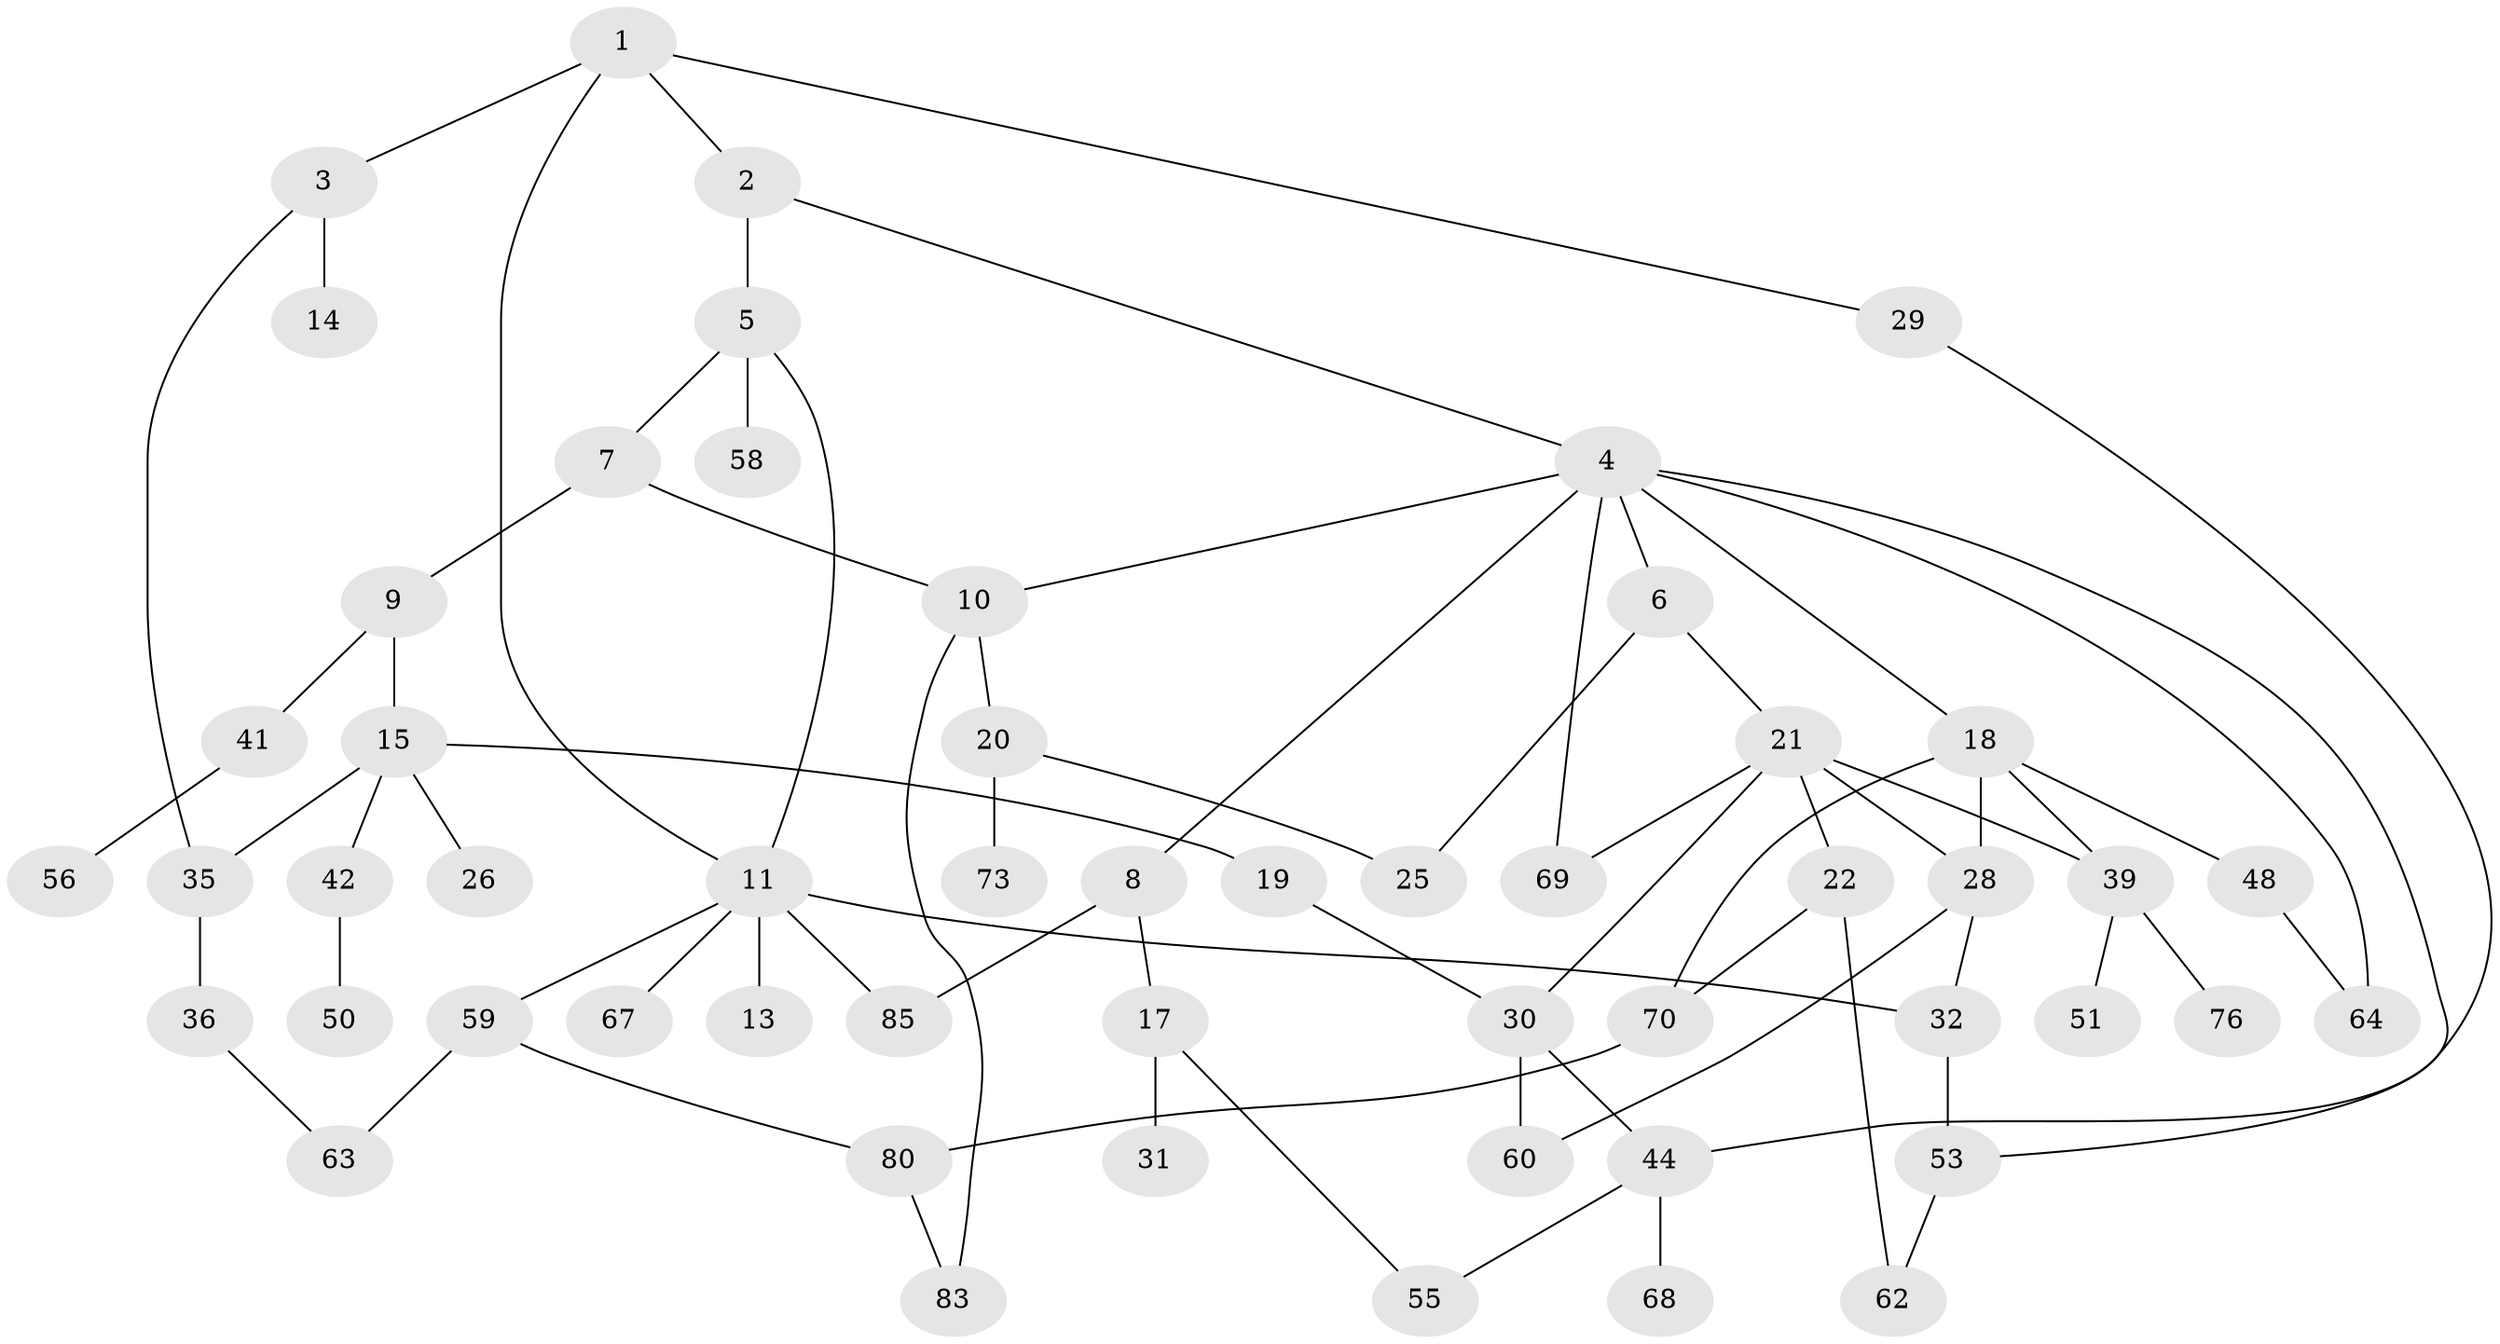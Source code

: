 // original degree distribution, {4: 0.15294117647058825, 3: 0.2, 2: 0.3176470588235294, 7: 0.011764705882352941, 5: 0.03529411764705882, 1: 0.27058823529411763, 6: 0.011764705882352941}
// Generated by graph-tools (version 1.1) at 2025/41/03/06/25 10:41:25]
// undirected, 54 vertices, 73 edges
graph export_dot {
graph [start="1"]
  node [color=gray90,style=filled];
  1 [super="+24"];
  2;
  3 [super="+12"];
  4 [super="+46"];
  5 [super="+52"];
  6 [super="+33"];
  7;
  8 [super="+34"];
  9;
  10 [super="+49"];
  11 [super="+23"];
  13;
  14 [super="+40"];
  15 [super="+16"];
  17 [super="+54"];
  18 [super="+72"];
  19;
  20 [super="+27"];
  21 [super="+71"];
  22 [super="+79"];
  25 [super="+74"];
  26;
  28 [super="+38"];
  29;
  30 [super="+65"];
  31;
  32;
  35 [super="+37"];
  36;
  39;
  41 [super="+43"];
  42 [super="+47"];
  44 [super="+45"];
  48 [super="+57"];
  50 [super="+61"];
  51;
  53;
  55 [super="+77"];
  56;
  58;
  59;
  60;
  62 [super="+78"];
  63 [super="+66"];
  64 [super="+75"];
  67 [super="+84"];
  68;
  69;
  70;
  73 [super="+81"];
  76;
  80 [super="+82"];
  83;
  85;
  1 -- 2;
  1 -- 3;
  1 -- 11;
  1 -- 29;
  2 -- 4;
  2 -- 5;
  3 -- 35;
  3 -- 14;
  4 -- 6;
  4 -- 8;
  4 -- 18;
  4 -- 69;
  4 -- 64;
  4 -- 53;
  4 -- 10;
  5 -- 7;
  5 -- 11;
  5 -- 58;
  6 -- 21;
  6 -- 25;
  7 -- 9;
  7 -- 10;
  8 -- 17;
  8 -- 85;
  9 -- 15;
  9 -- 41;
  10 -- 20;
  10 -- 83;
  11 -- 13;
  11 -- 32;
  11 -- 67;
  11 -- 85;
  11 -- 59;
  15 -- 19;
  15 -- 26;
  15 -- 35;
  15 -- 42;
  17 -- 31;
  17 -- 55;
  18 -- 39;
  18 -- 48;
  18 -- 28;
  18 -- 70;
  19 -- 30;
  20 -- 25;
  20 -- 73;
  21 -- 22;
  21 -- 28;
  21 -- 69;
  21 -- 30;
  21 -- 39;
  22 -- 62;
  22 -- 70;
  28 -- 32;
  28 -- 60;
  29 -- 44;
  30 -- 44;
  30 -- 60;
  32 -- 53;
  35 -- 36;
  36 -- 63;
  39 -- 51;
  39 -- 76;
  41 -- 56;
  42 -- 50;
  44 -- 55;
  44 -- 68;
  48 -- 64;
  53 -- 62;
  59 -- 63;
  59 -- 80;
  70 -- 80;
  80 -- 83;
}
